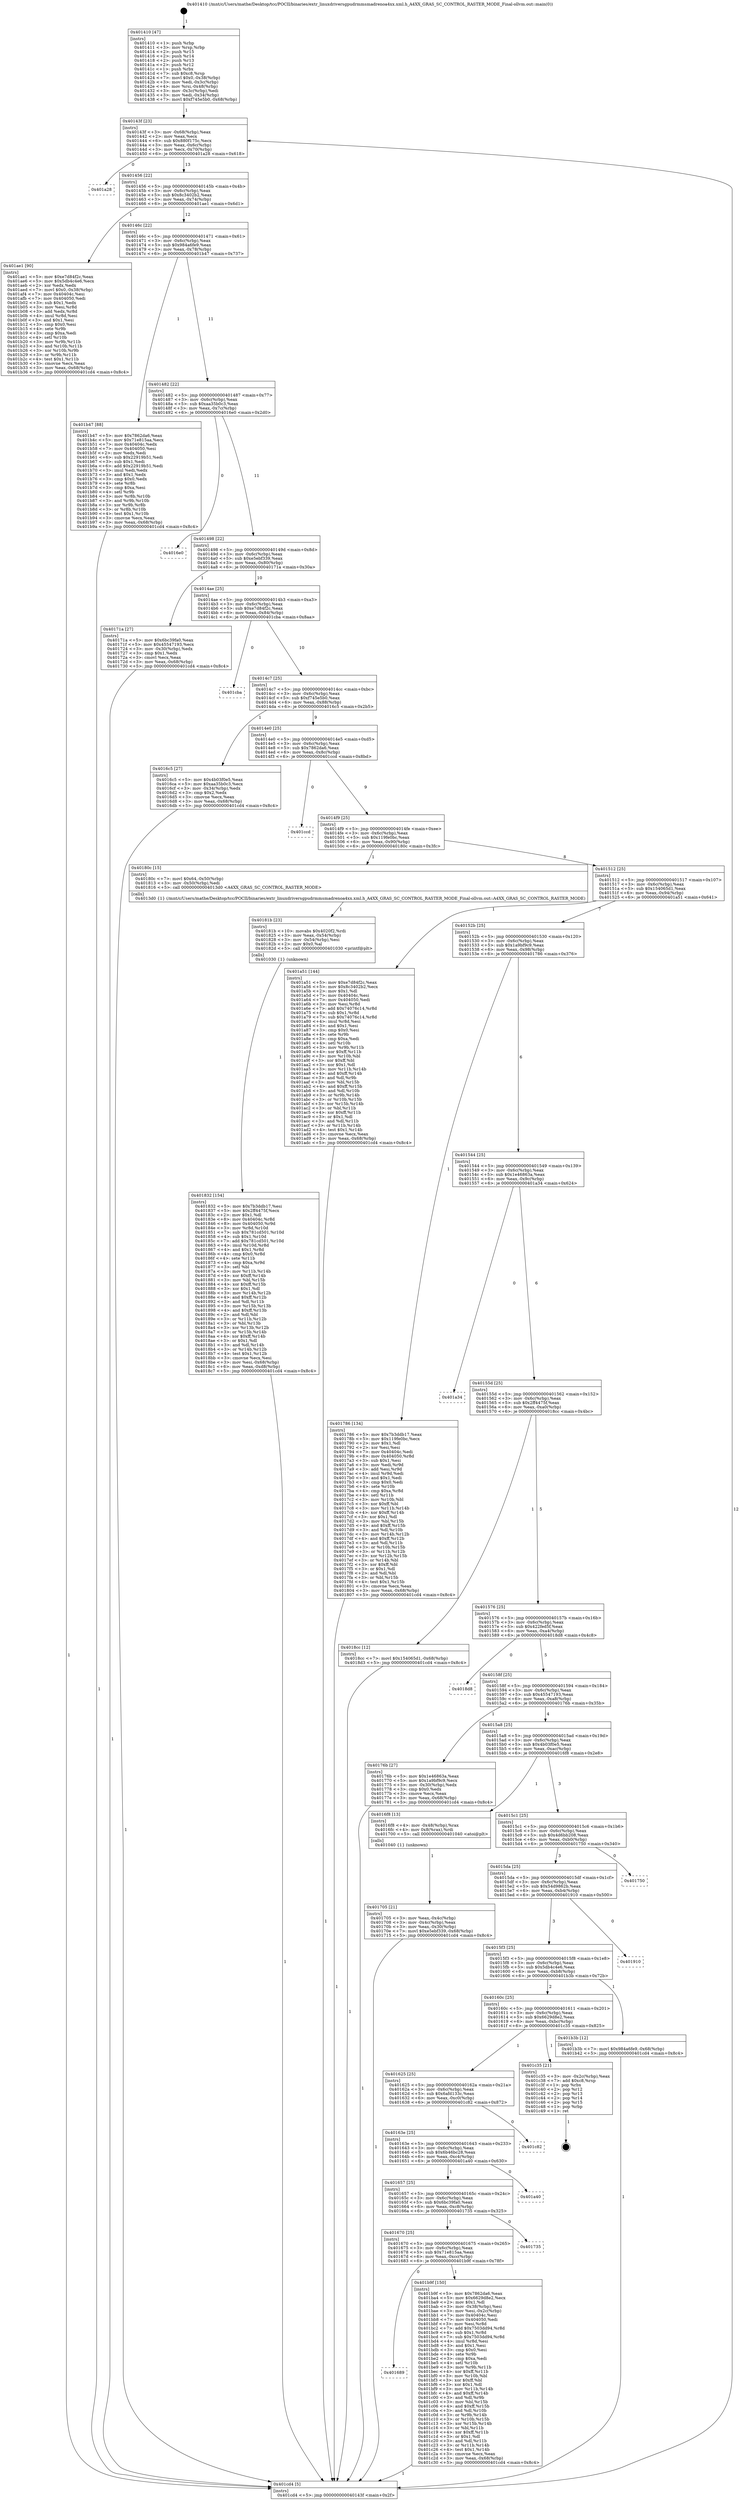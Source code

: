 digraph "0x401410" {
  label = "0x401410 (/mnt/c/Users/mathe/Desktop/tcc/POCII/binaries/extr_linuxdriversgpudrmmsmadrenoa4xx.xml.h_A4XX_GRAS_SC_CONTROL_RASTER_MODE_Final-ollvm.out::main(0))"
  labelloc = "t"
  node[shape=record]

  Entry [label="",width=0.3,height=0.3,shape=circle,fillcolor=black,style=filled]
  "0x40143f" [label="{
     0x40143f [23]\l
     | [instrs]\l
     &nbsp;&nbsp;0x40143f \<+3\>: mov -0x68(%rbp),%eax\l
     &nbsp;&nbsp;0x401442 \<+2\>: mov %eax,%ecx\l
     &nbsp;&nbsp;0x401444 \<+6\>: sub $0x880f175c,%ecx\l
     &nbsp;&nbsp;0x40144a \<+3\>: mov %eax,-0x6c(%rbp)\l
     &nbsp;&nbsp;0x40144d \<+3\>: mov %ecx,-0x70(%rbp)\l
     &nbsp;&nbsp;0x401450 \<+6\>: je 0000000000401a28 \<main+0x618\>\l
  }"]
  "0x401a28" [label="{
     0x401a28\l
  }", style=dashed]
  "0x401456" [label="{
     0x401456 [22]\l
     | [instrs]\l
     &nbsp;&nbsp;0x401456 \<+5\>: jmp 000000000040145b \<main+0x4b\>\l
     &nbsp;&nbsp;0x40145b \<+3\>: mov -0x6c(%rbp),%eax\l
     &nbsp;&nbsp;0x40145e \<+5\>: sub $0x8c3402b2,%eax\l
     &nbsp;&nbsp;0x401463 \<+3\>: mov %eax,-0x74(%rbp)\l
     &nbsp;&nbsp;0x401466 \<+6\>: je 0000000000401ae1 \<main+0x6d1\>\l
  }"]
  Exit [label="",width=0.3,height=0.3,shape=circle,fillcolor=black,style=filled,peripheries=2]
  "0x401ae1" [label="{
     0x401ae1 [90]\l
     | [instrs]\l
     &nbsp;&nbsp;0x401ae1 \<+5\>: mov $0xe7d84f2c,%eax\l
     &nbsp;&nbsp;0x401ae6 \<+5\>: mov $0x5db4c4e6,%ecx\l
     &nbsp;&nbsp;0x401aeb \<+2\>: xor %edx,%edx\l
     &nbsp;&nbsp;0x401aed \<+7\>: movl $0x0,-0x38(%rbp)\l
     &nbsp;&nbsp;0x401af4 \<+7\>: mov 0x40404c,%esi\l
     &nbsp;&nbsp;0x401afb \<+7\>: mov 0x404050,%edi\l
     &nbsp;&nbsp;0x401b02 \<+3\>: sub $0x1,%edx\l
     &nbsp;&nbsp;0x401b05 \<+3\>: mov %esi,%r8d\l
     &nbsp;&nbsp;0x401b08 \<+3\>: add %edx,%r8d\l
     &nbsp;&nbsp;0x401b0b \<+4\>: imul %r8d,%esi\l
     &nbsp;&nbsp;0x401b0f \<+3\>: and $0x1,%esi\l
     &nbsp;&nbsp;0x401b12 \<+3\>: cmp $0x0,%esi\l
     &nbsp;&nbsp;0x401b15 \<+4\>: sete %r9b\l
     &nbsp;&nbsp;0x401b19 \<+3\>: cmp $0xa,%edi\l
     &nbsp;&nbsp;0x401b1c \<+4\>: setl %r10b\l
     &nbsp;&nbsp;0x401b20 \<+3\>: mov %r9b,%r11b\l
     &nbsp;&nbsp;0x401b23 \<+3\>: and %r10b,%r11b\l
     &nbsp;&nbsp;0x401b26 \<+3\>: xor %r10b,%r9b\l
     &nbsp;&nbsp;0x401b29 \<+3\>: or %r9b,%r11b\l
     &nbsp;&nbsp;0x401b2c \<+4\>: test $0x1,%r11b\l
     &nbsp;&nbsp;0x401b30 \<+3\>: cmovne %ecx,%eax\l
     &nbsp;&nbsp;0x401b33 \<+3\>: mov %eax,-0x68(%rbp)\l
     &nbsp;&nbsp;0x401b36 \<+5\>: jmp 0000000000401cd4 \<main+0x8c4\>\l
  }"]
  "0x40146c" [label="{
     0x40146c [22]\l
     | [instrs]\l
     &nbsp;&nbsp;0x40146c \<+5\>: jmp 0000000000401471 \<main+0x61\>\l
     &nbsp;&nbsp;0x401471 \<+3\>: mov -0x6c(%rbp),%eax\l
     &nbsp;&nbsp;0x401474 \<+5\>: sub $0x984a6fe9,%eax\l
     &nbsp;&nbsp;0x401479 \<+3\>: mov %eax,-0x78(%rbp)\l
     &nbsp;&nbsp;0x40147c \<+6\>: je 0000000000401b47 \<main+0x737\>\l
  }"]
  "0x401689" [label="{
     0x401689\l
  }", style=dashed]
  "0x401b47" [label="{
     0x401b47 [88]\l
     | [instrs]\l
     &nbsp;&nbsp;0x401b47 \<+5\>: mov $0x7862da6,%eax\l
     &nbsp;&nbsp;0x401b4c \<+5\>: mov $0x71e815aa,%ecx\l
     &nbsp;&nbsp;0x401b51 \<+7\>: mov 0x40404c,%edx\l
     &nbsp;&nbsp;0x401b58 \<+7\>: mov 0x404050,%esi\l
     &nbsp;&nbsp;0x401b5f \<+2\>: mov %edx,%edi\l
     &nbsp;&nbsp;0x401b61 \<+6\>: sub $0x22919b51,%edi\l
     &nbsp;&nbsp;0x401b67 \<+3\>: sub $0x1,%edi\l
     &nbsp;&nbsp;0x401b6a \<+6\>: add $0x22919b51,%edi\l
     &nbsp;&nbsp;0x401b70 \<+3\>: imul %edi,%edx\l
     &nbsp;&nbsp;0x401b73 \<+3\>: and $0x1,%edx\l
     &nbsp;&nbsp;0x401b76 \<+3\>: cmp $0x0,%edx\l
     &nbsp;&nbsp;0x401b79 \<+4\>: sete %r8b\l
     &nbsp;&nbsp;0x401b7d \<+3\>: cmp $0xa,%esi\l
     &nbsp;&nbsp;0x401b80 \<+4\>: setl %r9b\l
     &nbsp;&nbsp;0x401b84 \<+3\>: mov %r8b,%r10b\l
     &nbsp;&nbsp;0x401b87 \<+3\>: and %r9b,%r10b\l
     &nbsp;&nbsp;0x401b8a \<+3\>: xor %r9b,%r8b\l
     &nbsp;&nbsp;0x401b8d \<+3\>: or %r8b,%r10b\l
     &nbsp;&nbsp;0x401b90 \<+4\>: test $0x1,%r10b\l
     &nbsp;&nbsp;0x401b94 \<+3\>: cmovne %ecx,%eax\l
     &nbsp;&nbsp;0x401b97 \<+3\>: mov %eax,-0x68(%rbp)\l
     &nbsp;&nbsp;0x401b9a \<+5\>: jmp 0000000000401cd4 \<main+0x8c4\>\l
  }"]
  "0x401482" [label="{
     0x401482 [22]\l
     | [instrs]\l
     &nbsp;&nbsp;0x401482 \<+5\>: jmp 0000000000401487 \<main+0x77\>\l
     &nbsp;&nbsp;0x401487 \<+3\>: mov -0x6c(%rbp),%eax\l
     &nbsp;&nbsp;0x40148a \<+5\>: sub $0xaa35b0c3,%eax\l
     &nbsp;&nbsp;0x40148f \<+3\>: mov %eax,-0x7c(%rbp)\l
     &nbsp;&nbsp;0x401492 \<+6\>: je 00000000004016e0 \<main+0x2d0\>\l
  }"]
  "0x401b9f" [label="{
     0x401b9f [150]\l
     | [instrs]\l
     &nbsp;&nbsp;0x401b9f \<+5\>: mov $0x7862da6,%eax\l
     &nbsp;&nbsp;0x401ba4 \<+5\>: mov $0x6629d8e2,%ecx\l
     &nbsp;&nbsp;0x401ba9 \<+2\>: mov $0x1,%dl\l
     &nbsp;&nbsp;0x401bab \<+3\>: mov -0x38(%rbp),%esi\l
     &nbsp;&nbsp;0x401bae \<+3\>: mov %esi,-0x2c(%rbp)\l
     &nbsp;&nbsp;0x401bb1 \<+7\>: mov 0x40404c,%esi\l
     &nbsp;&nbsp;0x401bb8 \<+7\>: mov 0x404050,%edi\l
     &nbsp;&nbsp;0x401bbf \<+3\>: mov %esi,%r8d\l
     &nbsp;&nbsp;0x401bc2 \<+7\>: add $0x7503dd94,%r8d\l
     &nbsp;&nbsp;0x401bc9 \<+4\>: sub $0x1,%r8d\l
     &nbsp;&nbsp;0x401bcd \<+7\>: sub $0x7503dd94,%r8d\l
     &nbsp;&nbsp;0x401bd4 \<+4\>: imul %r8d,%esi\l
     &nbsp;&nbsp;0x401bd8 \<+3\>: and $0x1,%esi\l
     &nbsp;&nbsp;0x401bdb \<+3\>: cmp $0x0,%esi\l
     &nbsp;&nbsp;0x401bde \<+4\>: sete %r9b\l
     &nbsp;&nbsp;0x401be2 \<+3\>: cmp $0xa,%edi\l
     &nbsp;&nbsp;0x401be5 \<+4\>: setl %r10b\l
     &nbsp;&nbsp;0x401be9 \<+3\>: mov %r9b,%r11b\l
     &nbsp;&nbsp;0x401bec \<+4\>: xor $0xff,%r11b\l
     &nbsp;&nbsp;0x401bf0 \<+3\>: mov %r10b,%bl\l
     &nbsp;&nbsp;0x401bf3 \<+3\>: xor $0xff,%bl\l
     &nbsp;&nbsp;0x401bf6 \<+3\>: xor $0x1,%dl\l
     &nbsp;&nbsp;0x401bf9 \<+3\>: mov %r11b,%r14b\l
     &nbsp;&nbsp;0x401bfc \<+4\>: and $0xff,%r14b\l
     &nbsp;&nbsp;0x401c00 \<+3\>: and %dl,%r9b\l
     &nbsp;&nbsp;0x401c03 \<+3\>: mov %bl,%r15b\l
     &nbsp;&nbsp;0x401c06 \<+4\>: and $0xff,%r15b\l
     &nbsp;&nbsp;0x401c0a \<+3\>: and %dl,%r10b\l
     &nbsp;&nbsp;0x401c0d \<+3\>: or %r9b,%r14b\l
     &nbsp;&nbsp;0x401c10 \<+3\>: or %r10b,%r15b\l
     &nbsp;&nbsp;0x401c13 \<+3\>: xor %r15b,%r14b\l
     &nbsp;&nbsp;0x401c16 \<+3\>: or %bl,%r11b\l
     &nbsp;&nbsp;0x401c19 \<+4\>: xor $0xff,%r11b\l
     &nbsp;&nbsp;0x401c1d \<+3\>: or $0x1,%dl\l
     &nbsp;&nbsp;0x401c20 \<+3\>: and %dl,%r11b\l
     &nbsp;&nbsp;0x401c23 \<+3\>: or %r11b,%r14b\l
     &nbsp;&nbsp;0x401c26 \<+4\>: test $0x1,%r14b\l
     &nbsp;&nbsp;0x401c2a \<+3\>: cmovne %ecx,%eax\l
     &nbsp;&nbsp;0x401c2d \<+3\>: mov %eax,-0x68(%rbp)\l
     &nbsp;&nbsp;0x401c30 \<+5\>: jmp 0000000000401cd4 \<main+0x8c4\>\l
  }"]
  "0x4016e0" [label="{
     0x4016e0\l
  }", style=dashed]
  "0x401498" [label="{
     0x401498 [22]\l
     | [instrs]\l
     &nbsp;&nbsp;0x401498 \<+5\>: jmp 000000000040149d \<main+0x8d\>\l
     &nbsp;&nbsp;0x40149d \<+3\>: mov -0x6c(%rbp),%eax\l
     &nbsp;&nbsp;0x4014a0 \<+5\>: sub $0xe5ebf339,%eax\l
     &nbsp;&nbsp;0x4014a5 \<+3\>: mov %eax,-0x80(%rbp)\l
     &nbsp;&nbsp;0x4014a8 \<+6\>: je 000000000040171a \<main+0x30a\>\l
  }"]
  "0x401670" [label="{
     0x401670 [25]\l
     | [instrs]\l
     &nbsp;&nbsp;0x401670 \<+5\>: jmp 0000000000401675 \<main+0x265\>\l
     &nbsp;&nbsp;0x401675 \<+3\>: mov -0x6c(%rbp),%eax\l
     &nbsp;&nbsp;0x401678 \<+5\>: sub $0x71e815aa,%eax\l
     &nbsp;&nbsp;0x40167d \<+6\>: mov %eax,-0xcc(%rbp)\l
     &nbsp;&nbsp;0x401683 \<+6\>: je 0000000000401b9f \<main+0x78f\>\l
  }"]
  "0x40171a" [label="{
     0x40171a [27]\l
     | [instrs]\l
     &nbsp;&nbsp;0x40171a \<+5\>: mov $0x6bc39fa0,%eax\l
     &nbsp;&nbsp;0x40171f \<+5\>: mov $0x45547193,%ecx\l
     &nbsp;&nbsp;0x401724 \<+3\>: mov -0x30(%rbp),%edx\l
     &nbsp;&nbsp;0x401727 \<+3\>: cmp $0x1,%edx\l
     &nbsp;&nbsp;0x40172a \<+3\>: cmovl %ecx,%eax\l
     &nbsp;&nbsp;0x40172d \<+3\>: mov %eax,-0x68(%rbp)\l
     &nbsp;&nbsp;0x401730 \<+5\>: jmp 0000000000401cd4 \<main+0x8c4\>\l
  }"]
  "0x4014ae" [label="{
     0x4014ae [25]\l
     | [instrs]\l
     &nbsp;&nbsp;0x4014ae \<+5\>: jmp 00000000004014b3 \<main+0xa3\>\l
     &nbsp;&nbsp;0x4014b3 \<+3\>: mov -0x6c(%rbp),%eax\l
     &nbsp;&nbsp;0x4014b6 \<+5\>: sub $0xe7d84f2c,%eax\l
     &nbsp;&nbsp;0x4014bb \<+6\>: mov %eax,-0x84(%rbp)\l
     &nbsp;&nbsp;0x4014c1 \<+6\>: je 0000000000401cba \<main+0x8aa\>\l
  }"]
  "0x401735" [label="{
     0x401735\l
  }", style=dashed]
  "0x401cba" [label="{
     0x401cba\l
  }", style=dashed]
  "0x4014c7" [label="{
     0x4014c7 [25]\l
     | [instrs]\l
     &nbsp;&nbsp;0x4014c7 \<+5\>: jmp 00000000004014cc \<main+0xbc\>\l
     &nbsp;&nbsp;0x4014cc \<+3\>: mov -0x6c(%rbp),%eax\l
     &nbsp;&nbsp;0x4014cf \<+5\>: sub $0xf745e5b0,%eax\l
     &nbsp;&nbsp;0x4014d4 \<+6\>: mov %eax,-0x88(%rbp)\l
     &nbsp;&nbsp;0x4014da \<+6\>: je 00000000004016c5 \<main+0x2b5\>\l
  }"]
  "0x401657" [label="{
     0x401657 [25]\l
     | [instrs]\l
     &nbsp;&nbsp;0x401657 \<+5\>: jmp 000000000040165c \<main+0x24c\>\l
     &nbsp;&nbsp;0x40165c \<+3\>: mov -0x6c(%rbp),%eax\l
     &nbsp;&nbsp;0x40165f \<+5\>: sub $0x6bc39fa0,%eax\l
     &nbsp;&nbsp;0x401664 \<+6\>: mov %eax,-0xc8(%rbp)\l
     &nbsp;&nbsp;0x40166a \<+6\>: je 0000000000401735 \<main+0x325\>\l
  }"]
  "0x4016c5" [label="{
     0x4016c5 [27]\l
     | [instrs]\l
     &nbsp;&nbsp;0x4016c5 \<+5\>: mov $0x4b03f0e5,%eax\l
     &nbsp;&nbsp;0x4016ca \<+5\>: mov $0xaa35b0c3,%ecx\l
     &nbsp;&nbsp;0x4016cf \<+3\>: mov -0x34(%rbp),%edx\l
     &nbsp;&nbsp;0x4016d2 \<+3\>: cmp $0x2,%edx\l
     &nbsp;&nbsp;0x4016d5 \<+3\>: cmovne %ecx,%eax\l
     &nbsp;&nbsp;0x4016d8 \<+3\>: mov %eax,-0x68(%rbp)\l
     &nbsp;&nbsp;0x4016db \<+5\>: jmp 0000000000401cd4 \<main+0x8c4\>\l
  }"]
  "0x4014e0" [label="{
     0x4014e0 [25]\l
     | [instrs]\l
     &nbsp;&nbsp;0x4014e0 \<+5\>: jmp 00000000004014e5 \<main+0xd5\>\l
     &nbsp;&nbsp;0x4014e5 \<+3\>: mov -0x6c(%rbp),%eax\l
     &nbsp;&nbsp;0x4014e8 \<+5\>: sub $0x7862da6,%eax\l
     &nbsp;&nbsp;0x4014ed \<+6\>: mov %eax,-0x8c(%rbp)\l
     &nbsp;&nbsp;0x4014f3 \<+6\>: je 0000000000401ccd \<main+0x8bd\>\l
  }"]
  "0x401cd4" [label="{
     0x401cd4 [5]\l
     | [instrs]\l
     &nbsp;&nbsp;0x401cd4 \<+5\>: jmp 000000000040143f \<main+0x2f\>\l
  }"]
  "0x401410" [label="{
     0x401410 [47]\l
     | [instrs]\l
     &nbsp;&nbsp;0x401410 \<+1\>: push %rbp\l
     &nbsp;&nbsp;0x401411 \<+3\>: mov %rsp,%rbp\l
     &nbsp;&nbsp;0x401414 \<+2\>: push %r15\l
     &nbsp;&nbsp;0x401416 \<+2\>: push %r14\l
     &nbsp;&nbsp;0x401418 \<+2\>: push %r13\l
     &nbsp;&nbsp;0x40141a \<+2\>: push %r12\l
     &nbsp;&nbsp;0x40141c \<+1\>: push %rbx\l
     &nbsp;&nbsp;0x40141d \<+7\>: sub $0xc8,%rsp\l
     &nbsp;&nbsp;0x401424 \<+7\>: movl $0x0,-0x38(%rbp)\l
     &nbsp;&nbsp;0x40142b \<+3\>: mov %edi,-0x3c(%rbp)\l
     &nbsp;&nbsp;0x40142e \<+4\>: mov %rsi,-0x48(%rbp)\l
     &nbsp;&nbsp;0x401432 \<+3\>: mov -0x3c(%rbp),%edi\l
     &nbsp;&nbsp;0x401435 \<+3\>: mov %edi,-0x34(%rbp)\l
     &nbsp;&nbsp;0x401438 \<+7\>: movl $0xf745e5b0,-0x68(%rbp)\l
  }"]
  "0x401a40" [label="{
     0x401a40\l
  }", style=dashed]
  "0x401ccd" [label="{
     0x401ccd\l
  }", style=dashed]
  "0x4014f9" [label="{
     0x4014f9 [25]\l
     | [instrs]\l
     &nbsp;&nbsp;0x4014f9 \<+5\>: jmp 00000000004014fe \<main+0xee\>\l
     &nbsp;&nbsp;0x4014fe \<+3\>: mov -0x6c(%rbp),%eax\l
     &nbsp;&nbsp;0x401501 \<+5\>: sub $0x119fe0bc,%eax\l
     &nbsp;&nbsp;0x401506 \<+6\>: mov %eax,-0x90(%rbp)\l
     &nbsp;&nbsp;0x40150c \<+6\>: je 000000000040180c \<main+0x3fc\>\l
  }"]
  "0x40163e" [label="{
     0x40163e [25]\l
     | [instrs]\l
     &nbsp;&nbsp;0x40163e \<+5\>: jmp 0000000000401643 \<main+0x233\>\l
     &nbsp;&nbsp;0x401643 \<+3\>: mov -0x6c(%rbp),%eax\l
     &nbsp;&nbsp;0x401646 \<+5\>: sub $0x6b46bc28,%eax\l
     &nbsp;&nbsp;0x40164b \<+6\>: mov %eax,-0xc4(%rbp)\l
     &nbsp;&nbsp;0x401651 \<+6\>: je 0000000000401a40 \<main+0x630\>\l
  }"]
  "0x40180c" [label="{
     0x40180c [15]\l
     | [instrs]\l
     &nbsp;&nbsp;0x40180c \<+7\>: movl $0x64,-0x50(%rbp)\l
     &nbsp;&nbsp;0x401813 \<+3\>: mov -0x50(%rbp),%edi\l
     &nbsp;&nbsp;0x401816 \<+5\>: call 00000000004013d0 \<A4XX_GRAS_SC_CONTROL_RASTER_MODE\>\l
     | [calls]\l
     &nbsp;&nbsp;0x4013d0 \{1\} (/mnt/c/Users/mathe/Desktop/tcc/POCII/binaries/extr_linuxdriversgpudrmmsmadrenoa4xx.xml.h_A4XX_GRAS_SC_CONTROL_RASTER_MODE_Final-ollvm.out::A4XX_GRAS_SC_CONTROL_RASTER_MODE)\l
  }"]
  "0x401512" [label="{
     0x401512 [25]\l
     | [instrs]\l
     &nbsp;&nbsp;0x401512 \<+5\>: jmp 0000000000401517 \<main+0x107\>\l
     &nbsp;&nbsp;0x401517 \<+3\>: mov -0x6c(%rbp),%eax\l
     &nbsp;&nbsp;0x40151a \<+5\>: sub $0x154065d1,%eax\l
     &nbsp;&nbsp;0x40151f \<+6\>: mov %eax,-0x94(%rbp)\l
     &nbsp;&nbsp;0x401525 \<+6\>: je 0000000000401a51 \<main+0x641\>\l
  }"]
  "0x401c82" [label="{
     0x401c82\l
  }", style=dashed]
  "0x401a51" [label="{
     0x401a51 [144]\l
     | [instrs]\l
     &nbsp;&nbsp;0x401a51 \<+5\>: mov $0xe7d84f2c,%eax\l
     &nbsp;&nbsp;0x401a56 \<+5\>: mov $0x8c3402b2,%ecx\l
     &nbsp;&nbsp;0x401a5b \<+2\>: mov $0x1,%dl\l
     &nbsp;&nbsp;0x401a5d \<+7\>: mov 0x40404c,%esi\l
     &nbsp;&nbsp;0x401a64 \<+7\>: mov 0x404050,%edi\l
     &nbsp;&nbsp;0x401a6b \<+3\>: mov %esi,%r8d\l
     &nbsp;&nbsp;0x401a6e \<+7\>: add $0x74076c14,%r8d\l
     &nbsp;&nbsp;0x401a75 \<+4\>: sub $0x1,%r8d\l
     &nbsp;&nbsp;0x401a79 \<+7\>: sub $0x74076c14,%r8d\l
     &nbsp;&nbsp;0x401a80 \<+4\>: imul %r8d,%esi\l
     &nbsp;&nbsp;0x401a84 \<+3\>: and $0x1,%esi\l
     &nbsp;&nbsp;0x401a87 \<+3\>: cmp $0x0,%esi\l
     &nbsp;&nbsp;0x401a8a \<+4\>: sete %r9b\l
     &nbsp;&nbsp;0x401a8e \<+3\>: cmp $0xa,%edi\l
     &nbsp;&nbsp;0x401a91 \<+4\>: setl %r10b\l
     &nbsp;&nbsp;0x401a95 \<+3\>: mov %r9b,%r11b\l
     &nbsp;&nbsp;0x401a98 \<+4\>: xor $0xff,%r11b\l
     &nbsp;&nbsp;0x401a9c \<+3\>: mov %r10b,%bl\l
     &nbsp;&nbsp;0x401a9f \<+3\>: xor $0xff,%bl\l
     &nbsp;&nbsp;0x401aa2 \<+3\>: xor $0x1,%dl\l
     &nbsp;&nbsp;0x401aa5 \<+3\>: mov %r11b,%r14b\l
     &nbsp;&nbsp;0x401aa8 \<+4\>: and $0xff,%r14b\l
     &nbsp;&nbsp;0x401aac \<+3\>: and %dl,%r9b\l
     &nbsp;&nbsp;0x401aaf \<+3\>: mov %bl,%r15b\l
     &nbsp;&nbsp;0x401ab2 \<+4\>: and $0xff,%r15b\l
     &nbsp;&nbsp;0x401ab6 \<+3\>: and %dl,%r10b\l
     &nbsp;&nbsp;0x401ab9 \<+3\>: or %r9b,%r14b\l
     &nbsp;&nbsp;0x401abc \<+3\>: or %r10b,%r15b\l
     &nbsp;&nbsp;0x401abf \<+3\>: xor %r15b,%r14b\l
     &nbsp;&nbsp;0x401ac2 \<+3\>: or %bl,%r11b\l
     &nbsp;&nbsp;0x401ac5 \<+4\>: xor $0xff,%r11b\l
     &nbsp;&nbsp;0x401ac9 \<+3\>: or $0x1,%dl\l
     &nbsp;&nbsp;0x401acc \<+3\>: and %dl,%r11b\l
     &nbsp;&nbsp;0x401acf \<+3\>: or %r11b,%r14b\l
     &nbsp;&nbsp;0x401ad2 \<+4\>: test $0x1,%r14b\l
     &nbsp;&nbsp;0x401ad6 \<+3\>: cmovne %ecx,%eax\l
     &nbsp;&nbsp;0x401ad9 \<+3\>: mov %eax,-0x68(%rbp)\l
     &nbsp;&nbsp;0x401adc \<+5\>: jmp 0000000000401cd4 \<main+0x8c4\>\l
  }"]
  "0x40152b" [label="{
     0x40152b [25]\l
     | [instrs]\l
     &nbsp;&nbsp;0x40152b \<+5\>: jmp 0000000000401530 \<main+0x120\>\l
     &nbsp;&nbsp;0x401530 \<+3\>: mov -0x6c(%rbp),%eax\l
     &nbsp;&nbsp;0x401533 \<+5\>: sub $0x1a9bf9c9,%eax\l
     &nbsp;&nbsp;0x401538 \<+6\>: mov %eax,-0x98(%rbp)\l
     &nbsp;&nbsp;0x40153e \<+6\>: je 0000000000401786 \<main+0x376\>\l
  }"]
  "0x401625" [label="{
     0x401625 [25]\l
     | [instrs]\l
     &nbsp;&nbsp;0x401625 \<+5\>: jmp 000000000040162a \<main+0x21a\>\l
     &nbsp;&nbsp;0x40162a \<+3\>: mov -0x6c(%rbp),%eax\l
     &nbsp;&nbsp;0x40162d \<+5\>: sub $0x6afd133c,%eax\l
     &nbsp;&nbsp;0x401632 \<+6\>: mov %eax,-0xc0(%rbp)\l
     &nbsp;&nbsp;0x401638 \<+6\>: je 0000000000401c82 \<main+0x872\>\l
  }"]
  "0x401786" [label="{
     0x401786 [134]\l
     | [instrs]\l
     &nbsp;&nbsp;0x401786 \<+5\>: mov $0x7b3ddb17,%eax\l
     &nbsp;&nbsp;0x40178b \<+5\>: mov $0x119fe0bc,%ecx\l
     &nbsp;&nbsp;0x401790 \<+2\>: mov $0x1,%dl\l
     &nbsp;&nbsp;0x401792 \<+2\>: xor %esi,%esi\l
     &nbsp;&nbsp;0x401794 \<+7\>: mov 0x40404c,%edi\l
     &nbsp;&nbsp;0x40179b \<+8\>: mov 0x404050,%r8d\l
     &nbsp;&nbsp;0x4017a3 \<+3\>: sub $0x1,%esi\l
     &nbsp;&nbsp;0x4017a6 \<+3\>: mov %edi,%r9d\l
     &nbsp;&nbsp;0x4017a9 \<+3\>: add %esi,%r9d\l
     &nbsp;&nbsp;0x4017ac \<+4\>: imul %r9d,%edi\l
     &nbsp;&nbsp;0x4017b0 \<+3\>: and $0x1,%edi\l
     &nbsp;&nbsp;0x4017b3 \<+3\>: cmp $0x0,%edi\l
     &nbsp;&nbsp;0x4017b6 \<+4\>: sete %r10b\l
     &nbsp;&nbsp;0x4017ba \<+4\>: cmp $0xa,%r8d\l
     &nbsp;&nbsp;0x4017be \<+4\>: setl %r11b\l
     &nbsp;&nbsp;0x4017c2 \<+3\>: mov %r10b,%bl\l
     &nbsp;&nbsp;0x4017c5 \<+3\>: xor $0xff,%bl\l
     &nbsp;&nbsp;0x4017c8 \<+3\>: mov %r11b,%r14b\l
     &nbsp;&nbsp;0x4017cb \<+4\>: xor $0xff,%r14b\l
     &nbsp;&nbsp;0x4017cf \<+3\>: xor $0x1,%dl\l
     &nbsp;&nbsp;0x4017d2 \<+3\>: mov %bl,%r15b\l
     &nbsp;&nbsp;0x4017d5 \<+4\>: and $0xff,%r15b\l
     &nbsp;&nbsp;0x4017d9 \<+3\>: and %dl,%r10b\l
     &nbsp;&nbsp;0x4017dc \<+3\>: mov %r14b,%r12b\l
     &nbsp;&nbsp;0x4017df \<+4\>: and $0xff,%r12b\l
     &nbsp;&nbsp;0x4017e3 \<+3\>: and %dl,%r11b\l
     &nbsp;&nbsp;0x4017e6 \<+3\>: or %r10b,%r15b\l
     &nbsp;&nbsp;0x4017e9 \<+3\>: or %r11b,%r12b\l
     &nbsp;&nbsp;0x4017ec \<+3\>: xor %r12b,%r15b\l
     &nbsp;&nbsp;0x4017ef \<+3\>: or %r14b,%bl\l
     &nbsp;&nbsp;0x4017f2 \<+3\>: xor $0xff,%bl\l
     &nbsp;&nbsp;0x4017f5 \<+3\>: or $0x1,%dl\l
     &nbsp;&nbsp;0x4017f8 \<+2\>: and %dl,%bl\l
     &nbsp;&nbsp;0x4017fa \<+3\>: or %bl,%r15b\l
     &nbsp;&nbsp;0x4017fd \<+4\>: test $0x1,%r15b\l
     &nbsp;&nbsp;0x401801 \<+3\>: cmovne %ecx,%eax\l
     &nbsp;&nbsp;0x401804 \<+3\>: mov %eax,-0x68(%rbp)\l
     &nbsp;&nbsp;0x401807 \<+5\>: jmp 0000000000401cd4 \<main+0x8c4\>\l
  }"]
  "0x401544" [label="{
     0x401544 [25]\l
     | [instrs]\l
     &nbsp;&nbsp;0x401544 \<+5\>: jmp 0000000000401549 \<main+0x139\>\l
     &nbsp;&nbsp;0x401549 \<+3\>: mov -0x6c(%rbp),%eax\l
     &nbsp;&nbsp;0x40154c \<+5\>: sub $0x1e46863a,%eax\l
     &nbsp;&nbsp;0x401551 \<+6\>: mov %eax,-0x9c(%rbp)\l
     &nbsp;&nbsp;0x401557 \<+6\>: je 0000000000401a34 \<main+0x624\>\l
  }"]
  "0x401c35" [label="{
     0x401c35 [21]\l
     | [instrs]\l
     &nbsp;&nbsp;0x401c35 \<+3\>: mov -0x2c(%rbp),%eax\l
     &nbsp;&nbsp;0x401c38 \<+7\>: add $0xc8,%rsp\l
     &nbsp;&nbsp;0x401c3f \<+1\>: pop %rbx\l
     &nbsp;&nbsp;0x401c40 \<+2\>: pop %r12\l
     &nbsp;&nbsp;0x401c42 \<+2\>: pop %r13\l
     &nbsp;&nbsp;0x401c44 \<+2\>: pop %r14\l
     &nbsp;&nbsp;0x401c46 \<+2\>: pop %r15\l
     &nbsp;&nbsp;0x401c48 \<+1\>: pop %rbp\l
     &nbsp;&nbsp;0x401c49 \<+1\>: ret\l
  }"]
  "0x401a34" [label="{
     0x401a34\l
  }", style=dashed]
  "0x40155d" [label="{
     0x40155d [25]\l
     | [instrs]\l
     &nbsp;&nbsp;0x40155d \<+5\>: jmp 0000000000401562 \<main+0x152\>\l
     &nbsp;&nbsp;0x401562 \<+3\>: mov -0x6c(%rbp),%eax\l
     &nbsp;&nbsp;0x401565 \<+5\>: sub $0x2ff4475f,%eax\l
     &nbsp;&nbsp;0x40156a \<+6\>: mov %eax,-0xa0(%rbp)\l
     &nbsp;&nbsp;0x401570 \<+6\>: je 00000000004018cc \<main+0x4bc\>\l
  }"]
  "0x40160c" [label="{
     0x40160c [25]\l
     | [instrs]\l
     &nbsp;&nbsp;0x40160c \<+5\>: jmp 0000000000401611 \<main+0x201\>\l
     &nbsp;&nbsp;0x401611 \<+3\>: mov -0x6c(%rbp),%eax\l
     &nbsp;&nbsp;0x401614 \<+5\>: sub $0x6629d8e2,%eax\l
     &nbsp;&nbsp;0x401619 \<+6\>: mov %eax,-0xbc(%rbp)\l
     &nbsp;&nbsp;0x40161f \<+6\>: je 0000000000401c35 \<main+0x825\>\l
  }"]
  "0x4018cc" [label="{
     0x4018cc [12]\l
     | [instrs]\l
     &nbsp;&nbsp;0x4018cc \<+7\>: movl $0x154065d1,-0x68(%rbp)\l
     &nbsp;&nbsp;0x4018d3 \<+5\>: jmp 0000000000401cd4 \<main+0x8c4\>\l
  }"]
  "0x401576" [label="{
     0x401576 [25]\l
     | [instrs]\l
     &nbsp;&nbsp;0x401576 \<+5\>: jmp 000000000040157b \<main+0x16b\>\l
     &nbsp;&nbsp;0x40157b \<+3\>: mov -0x6c(%rbp),%eax\l
     &nbsp;&nbsp;0x40157e \<+5\>: sub $0x422fed5f,%eax\l
     &nbsp;&nbsp;0x401583 \<+6\>: mov %eax,-0xa4(%rbp)\l
     &nbsp;&nbsp;0x401589 \<+6\>: je 00000000004018d8 \<main+0x4c8\>\l
  }"]
  "0x401b3b" [label="{
     0x401b3b [12]\l
     | [instrs]\l
     &nbsp;&nbsp;0x401b3b \<+7\>: movl $0x984a6fe9,-0x68(%rbp)\l
     &nbsp;&nbsp;0x401b42 \<+5\>: jmp 0000000000401cd4 \<main+0x8c4\>\l
  }"]
  "0x4018d8" [label="{
     0x4018d8\l
  }", style=dashed]
  "0x40158f" [label="{
     0x40158f [25]\l
     | [instrs]\l
     &nbsp;&nbsp;0x40158f \<+5\>: jmp 0000000000401594 \<main+0x184\>\l
     &nbsp;&nbsp;0x401594 \<+3\>: mov -0x6c(%rbp),%eax\l
     &nbsp;&nbsp;0x401597 \<+5\>: sub $0x45547193,%eax\l
     &nbsp;&nbsp;0x40159c \<+6\>: mov %eax,-0xa8(%rbp)\l
     &nbsp;&nbsp;0x4015a2 \<+6\>: je 000000000040176b \<main+0x35b\>\l
  }"]
  "0x4015f3" [label="{
     0x4015f3 [25]\l
     | [instrs]\l
     &nbsp;&nbsp;0x4015f3 \<+5\>: jmp 00000000004015f8 \<main+0x1e8\>\l
     &nbsp;&nbsp;0x4015f8 \<+3\>: mov -0x6c(%rbp),%eax\l
     &nbsp;&nbsp;0x4015fb \<+5\>: sub $0x5db4c4e6,%eax\l
     &nbsp;&nbsp;0x401600 \<+6\>: mov %eax,-0xb8(%rbp)\l
     &nbsp;&nbsp;0x401606 \<+6\>: je 0000000000401b3b \<main+0x72b\>\l
  }"]
  "0x40176b" [label="{
     0x40176b [27]\l
     | [instrs]\l
     &nbsp;&nbsp;0x40176b \<+5\>: mov $0x1e46863a,%eax\l
     &nbsp;&nbsp;0x401770 \<+5\>: mov $0x1a9bf9c9,%ecx\l
     &nbsp;&nbsp;0x401775 \<+3\>: mov -0x30(%rbp),%edx\l
     &nbsp;&nbsp;0x401778 \<+3\>: cmp $0x0,%edx\l
     &nbsp;&nbsp;0x40177b \<+3\>: cmove %ecx,%eax\l
     &nbsp;&nbsp;0x40177e \<+3\>: mov %eax,-0x68(%rbp)\l
     &nbsp;&nbsp;0x401781 \<+5\>: jmp 0000000000401cd4 \<main+0x8c4\>\l
  }"]
  "0x4015a8" [label="{
     0x4015a8 [25]\l
     | [instrs]\l
     &nbsp;&nbsp;0x4015a8 \<+5\>: jmp 00000000004015ad \<main+0x19d\>\l
     &nbsp;&nbsp;0x4015ad \<+3\>: mov -0x6c(%rbp),%eax\l
     &nbsp;&nbsp;0x4015b0 \<+5\>: sub $0x4b03f0e5,%eax\l
     &nbsp;&nbsp;0x4015b5 \<+6\>: mov %eax,-0xac(%rbp)\l
     &nbsp;&nbsp;0x4015bb \<+6\>: je 00000000004016f8 \<main+0x2e8\>\l
  }"]
  "0x401910" [label="{
     0x401910\l
  }", style=dashed]
  "0x4016f8" [label="{
     0x4016f8 [13]\l
     | [instrs]\l
     &nbsp;&nbsp;0x4016f8 \<+4\>: mov -0x48(%rbp),%rax\l
     &nbsp;&nbsp;0x4016fc \<+4\>: mov 0x8(%rax),%rdi\l
     &nbsp;&nbsp;0x401700 \<+5\>: call 0000000000401040 \<atoi@plt\>\l
     | [calls]\l
     &nbsp;&nbsp;0x401040 \{1\} (unknown)\l
  }"]
  "0x4015c1" [label="{
     0x4015c1 [25]\l
     | [instrs]\l
     &nbsp;&nbsp;0x4015c1 \<+5\>: jmp 00000000004015c6 \<main+0x1b6\>\l
     &nbsp;&nbsp;0x4015c6 \<+3\>: mov -0x6c(%rbp),%eax\l
     &nbsp;&nbsp;0x4015c9 \<+5\>: sub $0x4d6bb208,%eax\l
     &nbsp;&nbsp;0x4015ce \<+6\>: mov %eax,-0xb0(%rbp)\l
     &nbsp;&nbsp;0x4015d4 \<+6\>: je 0000000000401750 \<main+0x340\>\l
  }"]
  "0x401705" [label="{
     0x401705 [21]\l
     | [instrs]\l
     &nbsp;&nbsp;0x401705 \<+3\>: mov %eax,-0x4c(%rbp)\l
     &nbsp;&nbsp;0x401708 \<+3\>: mov -0x4c(%rbp),%eax\l
     &nbsp;&nbsp;0x40170b \<+3\>: mov %eax,-0x30(%rbp)\l
     &nbsp;&nbsp;0x40170e \<+7\>: movl $0xe5ebf339,-0x68(%rbp)\l
     &nbsp;&nbsp;0x401715 \<+5\>: jmp 0000000000401cd4 \<main+0x8c4\>\l
  }"]
  "0x40181b" [label="{
     0x40181b [23]\l
     | [instrs]\l
     &nbsp;&nbsp;0x40181b \<+10\>: movabs $0x4020f2,%rdi\l
     &nbsp;&nbsp;0x401825 \<+3\>: mov %eax,-0x54(%rbp)\l
     &nbsp;&nbsp;0x401828 \<+3\>: mov -0x54(%rbp),%esi\l
     &nbsp;&nbsp;0x40182b \<+2\>: mov $0x0,%al\l
     &nbsp;&nbsp;0x40182d \<+5\>: call 0000000000401030 \<printf@plt\>\l
     | [calls]\l
     &nbsp;&nbsp;0x401030 \{1\} (unknown)\l
  }"]
  "0x401832" [label="{
     0x401832 [154]\l
     | [instrs]\l
     &nbsp;&nbsp;0x401832 \<+5\>: mov $0x7b3ddb17,%esi\l
     &nbsp;&nbsp;0x401837 \<+5\>: mov $0x2ff4475f,%ecx\l
     &nbsp;&nbsp;0x40183c \<+2\>: mov $0x1,%dl\l
     &nbsp;&nbsp;0x40183e \<+8\>: mov 0x40404c,%r8d\l
     &nbsp;&nbsp;0x401846 \<+8\>: mov 0x404050,%r9d\l
     &nbsp;&nbsp;0x40184e \<+3\>: mov %r8d,%r10d\l
     &nbsp;&nbsp;0x401851 \<+7\>: sub $0x781cd501,%r10d\l
     &nbsp;&nbsp;0x401858 \<+4\>: sub $0x1,%r10d\l
     &nbsp;&nbsp;0x40185c \<+7\>: add $0x781cd501,%r10d\l
     &nbsp;&nbsp;0x401863 \<+4\>: imul %r10d,%r8d\l
     &nbsp;&nbsp;0x401867 \<+4\>: and $0x1,%r8d\l
     &nbsp;&nbsp;0x40186b \<+4\>: cmp $0x0,%r8d\l
     &nbsp;&nbsp;0x40186f \<+4\>: sete %r11b\l
     &nbsp;&nbsp;0x401873 \<+4\>: cmp $0xa,%r9d\l
     &nbsp;&nbsp;0x401877 \<+3\>: setl %bl\l
     &nbsp;&nbsp;0x40187a \<+3\>: mov %r11b,%r14b\l
     &nbsp;&nbsp;0x40187d \<+4\>: xor $0xff,%r14b\l
     &nbsp;&nbsp;0x401881 \<+3\>: mov %bl,%r15b\l
     &nbsp;&nbsp;0x401884 \<+4\>: xor $0xff,%r15b\l
     &nbsp;&nbsp;0x401888 \<+3\>: xor $0x1,%dl\l
     &nbsp;&nbsp;0x40188b \<+3\>: mov %r14b,%r12b\l
     &nbsp;&nbsp;0x40188e \<+4\>: and $0xff,%r12b\l
     &nbsp;&nbsp;0x401892 \<+3\>: and %dl,%r11b\l
     &nbsp;&nbsp;0x401895 \<+3\>: mov %r15b,%r13b\l
     &nbsp;&nbsp;0x401898 \<+4\>: and $0xff,%r13b\l
     &nbsp;&nbsp;0x40189c \<+2\>: and %dl,%bl\l
     &nbsp;&nbsp;0x40189e \<+3\>: or %r11b,%r12b\l
     &nbsp;&nbsp;0x4018a1 \<+3\>: or %bl,%r13b\l
     &nbsp;&nbsp;0x4018a4 \<+3\>: xor %r13b,%r12b\l
     &nbsp;&nbsp;0x4018a7 \<+3\>: or %r15b,%r14b\l
     &nbsp;&nbsp;0x4018aa \<+4\>: xor $0xff,%r14b\l
     &nbsp;&nbsp;0x4018ae \<+3\>: or $0x1,%dl\l
     &nbsp;&nbsp;0x4018b1 \<+3\>: and %dl,%r14b\l
     &nbsp;&nbsp;0x4018b4 \<+3\>: or %r14b,%r12b\l
     &nbsp;&nbsp;0x4018b7 \<+4\>: test $0x1,%r12b\l
     &nbsp;&nbsp;0x4018bb \<+3\>: cmovne %ecx,%esi\l
     &nbsp;&nbsp;0x4018be \<+3\>: mov %esi,-0x68(%rbp)\l
     &nbsp;&nbsp;0x4018c1 \<+6\>: mov %eax,-0xd8(%rbp)\l
     &nbsp;&nbsp;0x4018c7 \<+5\>: jmp 0000000000401cd4 \<main+0x8c4\>\l
  }"]
  "0x4015da" [label="{
     0x4015da [25]\l
     | [instrs]\l
     &nbsp;&nbsp;0x4015da \<+5\>: jmp 00000000004015df \<main+0x1cf\>\l
     &nbsp;&nbsp;0x4015df \<+3\>: mov -0x6c(%rbp),%eax\l
     &nbsp;&nbsp;0x4015e2 \<+5\>: sub $0x54d9862b,%eax\l
     &nbsp;&nbsp;0x4015e7 \<+6\>: mov %eax,-0xb4(%rbp)\l
     &nbsp;&nbsp;0x4015ed \<+6\>: je 0000000000401910 \<main+0x500\>\l
  }"]
  "0x401750" [label="{
     0x401750\l
  }", style=dashed]
  Entry -> "0x401410" [label=" 1"]
  "0x40143f" -> "0x401a28" [label=" 0"]
  "0x40143f" -> "0x401456" [label=" 13"]
  "0x401c35" -> Exit [label=" 1"]
  "0x401456" -> "0x401ae1" [label=" 1"]
  "0x401456" -> "0x40146c" [label=" 12"]
  "0x401b9f" -> "0x401cd4" [label=" 1"]
  "0x40146c" -> "0x401b47" [label=" 1"]
  "0x40146c" -> "0x401482" [label=" 11"]
  "0x401670" -> "0x401689" [label=" 0"]
  "0x401482" -> "0x4016e0" [label=" 0"]
  "0x401482" -> "0x401498" [label=" 11"]
  "0x401670" -> "0x401b9f" [label=" 1"]
  "0x401498" -> "0x40171a" [label=" 1"]
  "0x401498" -> "0x4014ae" [label=" 10"]
  "0x401657" -> "0x401670" [label=" 1"]
  "0x4014ae" -> "0x401cba" [label=" 0"]
  "0x4014ae" -> "0x4014c7" [label=" 10"]
  "0x401657" -> "0x401735" [label=" 0"]
  "0x4014c7" -> "0x4016c5" [label=" 1"]
  "0x4014c7" -> "0x4014e0" [label=" 9"]
  "0x4016c5" -> "0x401cd4" [label=" 1"]
  "0x401410" -> "0x40143f" [label=" 1"]
  "0x401cd4" -> "0x40143f" [label=" 12"]
  "0x40163e" -> "0x401657" [label=" 1"]
  "0x4014e0" -> "0x401ccd" [label=" 0"]
  "0x4014e0" -> "0x4014f9" [label=" 9"]
  "0x40163e" -> "0x401a40" [label=" 0"]
  "0x4014f9" -> "0x40180c" [label=" 1"]
  "0x4014f9" -> "0x401512" [label=" 8"]
  "0x401625" -> "0x40163e" [label=" 1"]
  "0x401512" -> "0x401a51" [label=" 1"]
  "0x401512" -> "0x40152b" [label=" 7"]
  "0x401625" -> "0x401c82" [label=" 0"]
  "0x40152b" -> "0x401786" [label=" 1"]
  "0x40152b" -> "0x401544" [label=" 6"]
  "0x40160c" -> "0x401625" [label=" 1"]
  "0x401544" -> "0x401a34" [label=" 0"]
  "0x401544" -> "0x40155d" [label=" 6"]
  "0x40160c" -> "0x401c35" [label=" 1"]
  "0x40155d" -> "0x4018cc" [label=" 1"]
  "0x40155d" -> "0x401576" [label=" 5"]
  "0x401b47" -> "0x401cd4" [label=" 1"]
  "0x401576" -> "0x4018d8" [label=" 0"]
  "0x401576" -> "0x40158f" [label=" 5"]
  "0x401b3b" -> "0x401cd4" [label=" 1"]
  "0x40158f" -> "0x40176b" [label=" 1"]
  "0x40158f" -> "0x4015a8" [label=" 4"]
  "0x4015f3" -> "0x401b3b" [label=" 1"]
  "0x4015a8" -> "0x4016f8" [label=" 1"]
  "0x4015a8" -> "0x4015c1" [label=" 3"]
  "0x4016f8" -> "0x401705" [label=" 1"]
  "0x401705" -> "0x401cd4" [label=" 1"]
  "0x40171a" -> "0x401cd4" [label=" 1"]
  "0x40176b" -> "0x401cd4" [label=" 1"]
  "0x401786" -> "0x401cd4" [label=" 1"]
  "0x40180c" -> "0x40181b" [label=" 1"]
  "0x40181b" -> "0x401832" [label=" 1"]
  "0x401832" -> "0x401cd4" [label=" 1"]
  "0x4018cc" -> "0x401cd4" [label=" 1"]
  "0x401a51" -> "0x401cd4" [label=" 1"]
  "0x401ae1" -> "0x401cd4" [label=" 1"]
  "0x4015f3" -> "0x40160c" [label=" 2"]
  "0x4015c1" -> "0x401750" [label=" 0"]
  "0x4015c1" -> "0x4015da" [label=" 3"]
  "0x4015da" -> "0x4015f3" [label=" 3"]
  "0x4015da" -> "0x401910" [label=" 0"]
}
